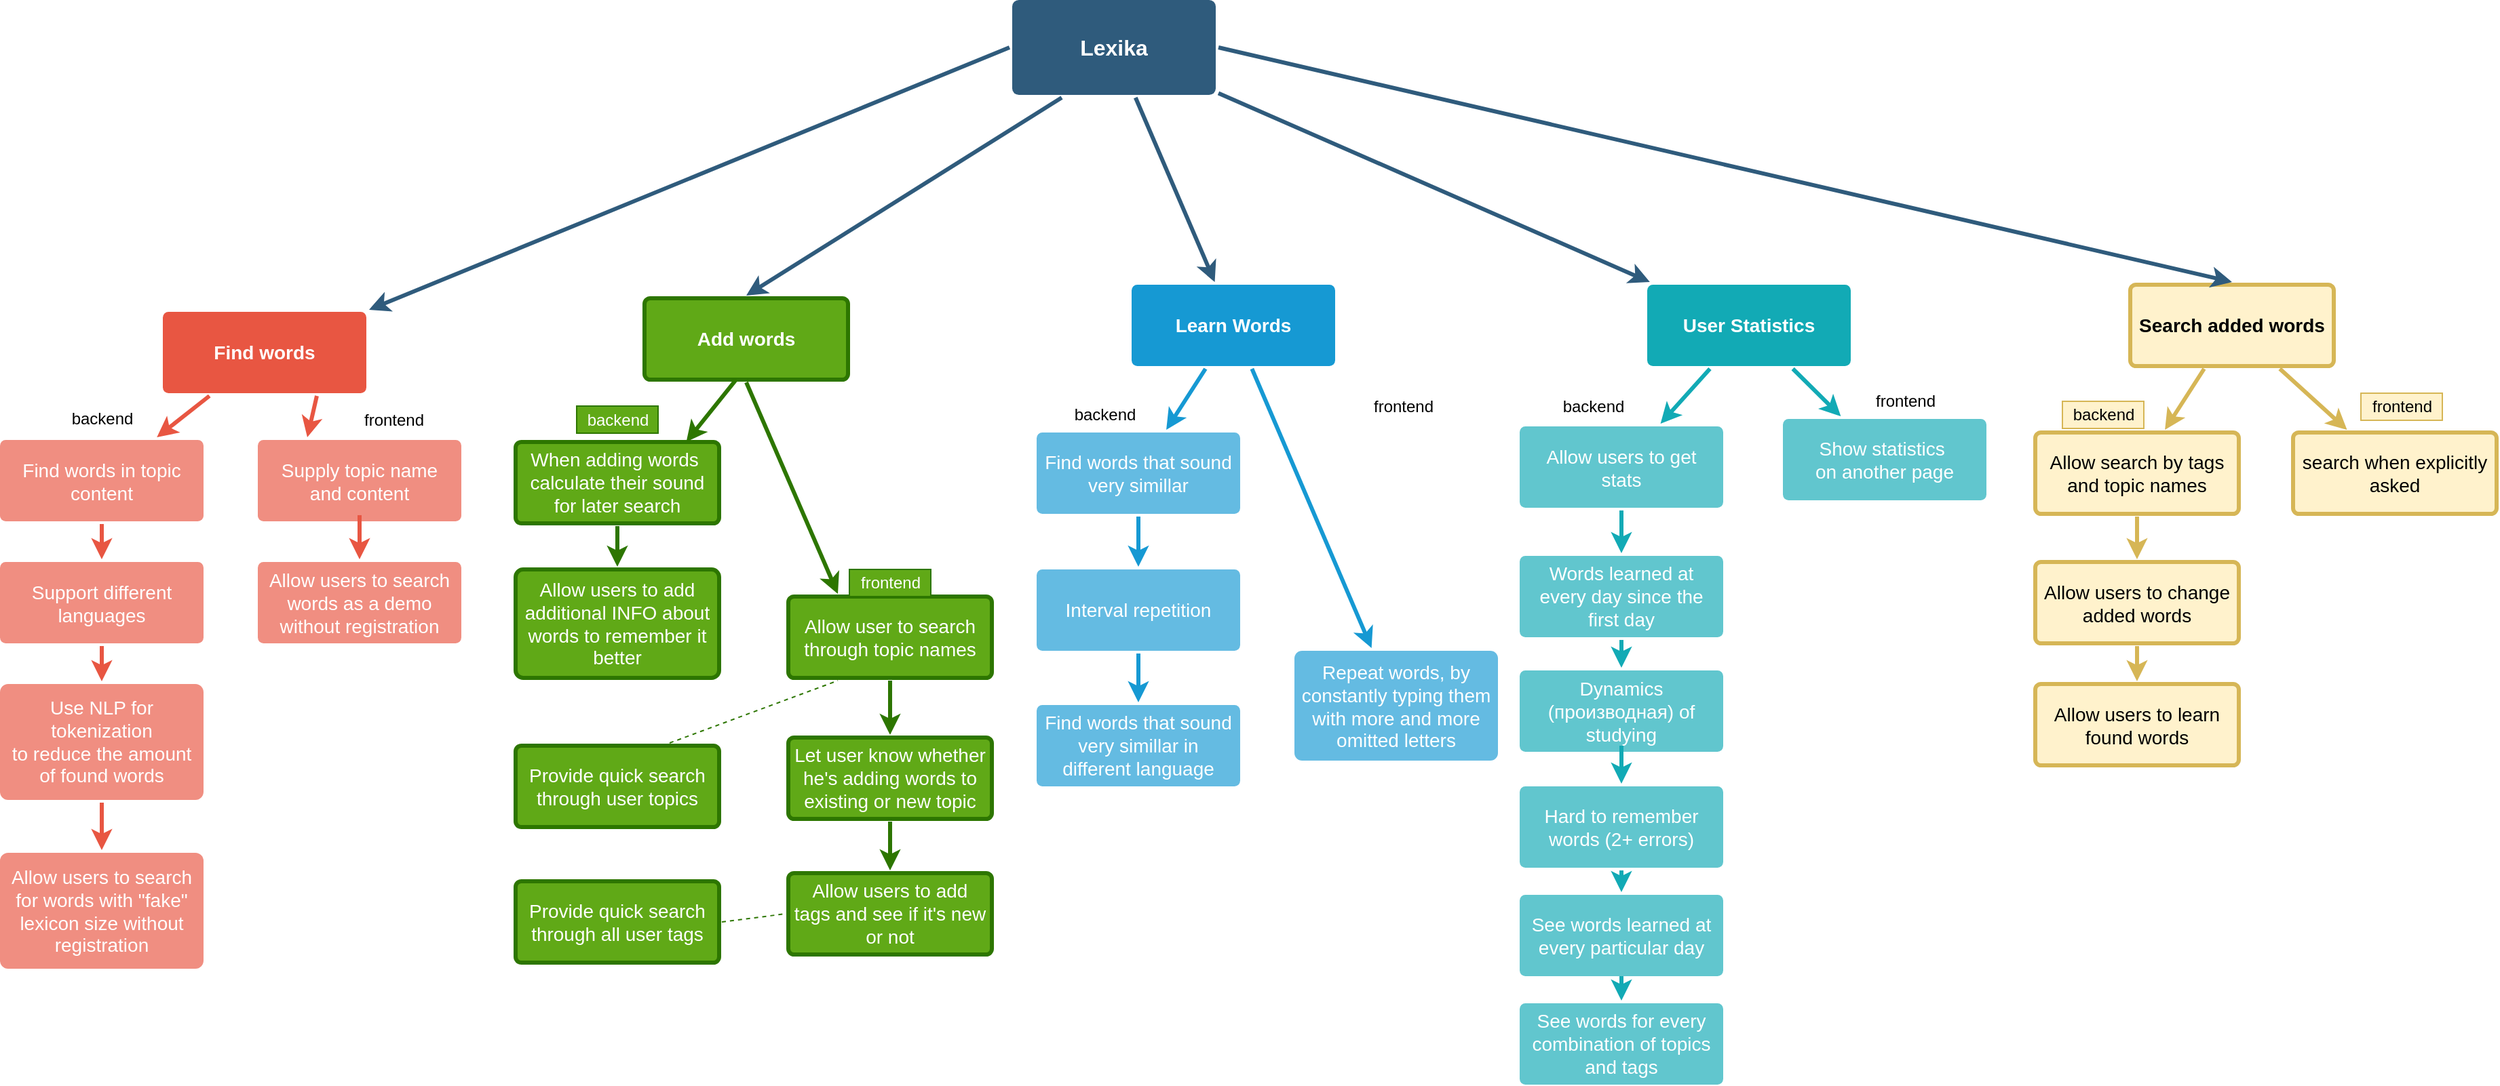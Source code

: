 <mxfile version="13.3.1" type="device"><diagram id="6a731a19-8d31-9384-78a2-239565b7b9f0" name="Page-1"><mxGraphModel dx="1963" dy="3523" grid="1" gridSize="10" guides="1" tooltips="1" connect="1" arrows="1" fold="1" page="1" pageScale="1" pageWidth="3300" pageHeight="2339" background="#ffffff" math="0" shadow="0"><root><mxCell id="0"/><mxCell id="1" parent="0"/><mxCell id="1746" value="" style="edgeStyle=none;rounded=0;jumpStyle=none;html=1;shadow=0;labelBackgroundColor=none;startArrow=none;startFill=0;endArrow=classic;endFill=1;jettySize=auto;orthogonalLoop=1;strokeColor=#2F5B7C;strokeWidth=3;fontFamily=Helvetica;fontSize=16;fontColor=#23445D;spacing=5;" parent="1" source="1749" target="1771" edge="1"><mxGeometry relative="1" as="geometry"/></mxCell><mxCell id="1747" value="" style="edgeStyle=none;rounded=0;jumpStyle=none;html=1;shadow=0;labelBackgroundColor=none;startArrow=none;startFill=0;endArrow=classic;endFill=1;jettySize=auto;orthogonalLoop=1;strokeColor=#2F5B7C;strokeWidth=3;fontFamily=Helvetica;fontSize=16;fontColor=#23445D;spacing=5;" parent="1" source="1749" target="1760" edge="1"><mxGeometry relative="1" as="geometry"/></mxCell><mxCell id="1748" value="" style="edgeStyle=none;rounded=0;jumpStyle=none;html=1;shadow=0;labelBackgroundColor=none;startArrow=none;startFill=0;endArrow=classic;endFill=1;jettySize=auto;orthogonalLoop=1;strokeColor=#2F5B7C;strokeWidth=3;fontFamily=Helvetica;fontSize=16;fontColor=#23445D;spacing=5;exitX=0;exitY=0.5;exitDx=0;exitDy=0;" parent="1" source="1749" target="1753" edge="1"><mxGeometry relative="1" as="geometry"/></mxCell><mxCell id="1749" value="Lexika" style="rounded=1;whiteSpace=wrap;html=1;shadow=0;labelBackgroundColor=none;strokeColor=none;strokeWidth=3;fillColor=#2F5B7C;fontFamily=Helvetica;fontSize=16;fontColor=#FFFFFF;align=center;fontStyle=1;spacing=5;arcSize=7;perimeterSpacing=2;direction=east;" parent="1" vertex="1"><mxGeometry x="1546" y="-2200" width="150" height="70" as="geometry"/></mxCell><mxCell id="1750" value="" style="edgeStyle=none;rounded=1;jumpStyle=none;html=1;shadow=0;labelBackgroundColor=none;startArrow=none;startFill=0;jettySize=auto;orthogonalLoop=1;strokeColor=#E85642;strokeWidth=3;fontFamily=Helvetica;fontSize=14;fontColor=#FFFFFF;spacing=5;fontStyle=1;fillColor=#b0e3e6;exitX=0.5;exitY=1;exitDx=0;exitDy=0;" parent="1" source="1754" target="1756" edge="1"><mxGeometry relative="1" as="geometry"/></mxCell><mxCell id="1751" value="" style="edgeStyle=none;rounded=1;jumpStyle=none;html=1;shadow=0;labelBackgroundColor=none;startArrow=none;startFill=0;jettySize=auto;orthogonalLoop=1;strokeColor=#E85642;strokeWidth=3;fontFamily=Helvetica;fontSize=14;fontColor=#FFFFFF;spacing=5;fontStyle=1;fillColor=#b0e3e6;" parent="1" source="1753" target="1755" edge="1"><mxGeometry relative="1" as="geometry"/></mxCell><mxCell id="1752" value="" style="edgeStyle=none;rounded=1;jumpStyle=none;html=1;shadow=0;labelBackgroundColor=none;startArrow=none;startFill=0;jettySize=auto;orthogonalLoop=1;strokeColor=#E85642;strokeWidth=3;fontFamily=Helvetica;fontSize=14;fontColor=#FFFFFF;spacing=5;fontStyle=1;fillColor=#b0e3e6;exitX=0.5;exitY=1;exitDx=0;exitDy=0;" parent="1" source="1755" target="1754" edge="1"><mxGeometry relative="1" as="geometry"/></mxCell><mxCell id="1753" value="Find words" style="rounded=1;whiteSpace=wrap;html=1;shadow=0;labelBackgroundColor=none;strokeColor=none;strokeWidth=3;fillColor=#e85642;fontFamily=Helvetica;fontSize=14;fontColor=#FFFFFF;align=center;spacing=5;fontStyle=1;arcSize=7;perimeterSpacing=2;" parent="1" vertex="1"><mxGeometry x="920" y="-1970" width="150" height="60" as="geometry"/></mxCell><mxCell id="1754" value="Support different languages" style="rounded=1;whiteSpace=wrap;html=1;shadow=0;labelBackgroundColor=none;strokeColor=none;strokeWidth=3;fillColor=#f08e81;fontFamily=Helvetica;fontSize=14;fontColor=#FFFFFF;align=center;spacing=5;fontStyle=0;arcSize=7;perimeterSpacing=2;" parent="1" vertex="1"><mxGeometry x="800" y="-1785.5" width="150" height="60" as="geometry"/></mxCell><mxCell id="1755" value="Find words in topic content" style="rounded=1;whiteSpace=wrap;html=1;shadow=0;labelBackgroundColor=none;strokeColor=none;strokeWidth=3;fillColor=#f08e81;fontFamily=Helvetica;fontSize=14;fontColor=#FFFFFF;align=center;spacing=5;fontStyle=0;arcSize=7;perimeterSpacing=2;" parent="1" vertex="1"><mxGeometry x="800" y="-1875.5" width="150" height="60" as="geometry"/></mxCell><mxCell id="1756" value="Use NLP for tokenization&lt;br&gt;to reduce the amount of found words" style="rounded=1;whiteSpace=wrap;html=1;shadow=0;labelBackgroundColor=none;strokeColor=none;strokeWidth=3;fillColor=#f08e81;fontFamily=Helvetica;fontSize=14;fontColor=#FFFFFF;align=center;spacing=5;fontStyle=0;arcSize=7;perimeterSpacing=2;" parent="1" vertex="1"><mxGeometry x="800" y="-1695.5" width="150" height="85.5" as="geometry"/></mxCell><mxCell id="1757" value="" style="edgeStyle=none;rounded=0;jumpStyle=none;html=1;shadow=0;labelBackgroundColor=none;startArrow=none;startFill=0;endArrow=classic;endFill=1;jettySize=auto;orthogonalLoop=1;strokeColor=#1699D3;strokeWidth=3;fontFamily=Helvetica;fontSize=14;fontColor=#FFFFFF;spacing=5;" parent="1" source="1760" target="1763" edge="1"><mxGeometry relative="1" as="geometry"/></mxCell><mxCell id="1758" value="" style="edgeStyle=none;rounded=0;jumpStyle=none;html=1;shadow=0;labelBackgroundColor=none;startArrow=none;startFill=0;endArrow=classic;endFill=1;jettySize=auto;orthogonalLoop=1;strokeColor=#1699D3;strokeWidth=3;fontFamily=Helvetica;fontSize=14;fontColor=#FFFFFF;spacing=5;" parent="1" source="1760" target="1762" edge="1"><mxGeometry relative="1" as="geometry"/></mxCell><mxCell id="1760" value="Learn Words" style="rounded=1;whiteSpace=wrap;html=1;shadow=0;labelBackgroundColor=none;strokeColor=none;strokeWidth=3;fillColor=#1699d3;fontFamily=Helvetica;fontSize=14;fontColor=#FFFFFF;align=center;spacing=5;fontStyle=1;arcSize=7;perimeterSpacing=2;" parent="1" vertex="1"><mxGeometry x="1634" y="-1990" width="150" height="60" as="geometry"/></mxCell><mxCell id="1762" value="Repeat words, by constantly typing them with more and more omitted letters" style="rounded=1;whiteSpace=wrap;html=1;shadow=0;labelBackgroundColor=none;strokeColor=none;strokeWidth=3;fillColor=#64bbe2;fontFamily=Helvetica;fontSize=14;fontColor=#FFFFFF;align=center;spacing=5;arcSize=7;perimeterSpacing=2;" parent="1" vertex="1"><mxGeometry x="1754" y="-1720" width="150" height="81" as="geometry"/></mxCell><mxCell id="1763" value="Find words that sound very simillar" style="rounded=1;whiteSpace=wrap;html=1;shadow=0;labelBackgroundColor=none;strokeColor=none;strokeWidth=3;fillColor=#64bbe2;fontFamily=Helvetica;fontSize=14;fontColor=#FFFFFF;align=center;spacing=5;arcSize=7;perimeterSpacing=2;" parent="1" vertex="1"><mxGeometry x="1564" y="-1881" width="150" height="60" as="geometry"/></mxCell><mxCell id="1771" value="User Statistics" style="rounded=1;whiteSpace=wrap;html=1;shadow=0;labelBackgroundColor=none;strokeColor=none;strokeWidth=3;fillColor=#12aab5;fontFamily=Helvetica;fontSize=14;fontColor=#FFFFFF;align=center;spacing=5;fontStyle=1;arcSize=7;perimeterSpacing=2;" parent="1" vertex="1"><mxGeometry x="2014" y="-1990" width="150" height="60" as="geometry"/></mxCell><mxCell id="1776" value="Allow users to get stats" style="rounded=1;whiteSpace=wrap;html=1;shadow=0;labelBackgroundColor=none;strokeColor=none;strokeWidth=3;fillColor=#61c6ce;fontFamily=Helvetica;fontSize=14;fontColor=#FFFFFF;align=center;spacing=5;fontStyle=0;arcSize=7;perimeterSpacing=2;" parent="1" vertex="1"><mxGeometry x="1920" y="-1885.5" width="150" height="60" as="geometry"/></mxCell><mxCell id="1777" value="" style="edgeStyle=none;rounded=1;jumpStyle=none;html=1;shadow=0;labelBackgroundColor=none;startArrow=none;startFill=0;jettySize=auto;orthogonalLoop=1;strokeColor=#12AAB5;strokeWidth=3;fontFamily=Helvetica;fontSize=14;fontColor=#FFFFFF;spacing=5;fontStyle=1;fillColor=#b0e3e6;" parent="1" source="1771" target="1776" edge="1"><mxGeometry relative="1" as="geometry"/></mxCell><mxCell id="1778" value="Show statistics&amp;nbsp;&lt;br&gt;on another page" style="rounded=1;whiteSpace=wrap;html=1;shadow=0;labelBackgroundColor=none;strokeColor=none;strokeWidth=3;fillColor=#61c6ce;fontFamily=Helvetica;fontSize=14;fontColor=#FFFFFF;align=center;spacing=5;fontStyle=0;arcSize=7;perimeterSpacing=2;" parent="1" vertex="1"><mxGeometry x="2114" y="-1891" width="150" height="60" as="geometry"/></mxCell><mxCell id="1779" value="" style="edgeStyle=none;rounded=1;jumpStyle=none;html=1;shadow=0;labelBackgroundColor=none;startArrow=none;startFill=0;jettySize=auto;orthogonalLoop=1;strokeColor=#12AAB5;strokeWidth=3;fontFamily=Helvetica;fontSize=14;fontColor=#FFFFFF;spacing=5;fontStyle=1;fillColor=#b0e3e6;" parent="1" source="1771" target="1778" edge="1"><mxGeometry relative="1" as="geometry"/></mxCell><mxCell id="3GbxyuXBnhNGjhX0EN6T-1781" value="" style="edgeStyle=none;rounded=1;jumpStyle=none;html=1;shadow=0;labelBackgroundColor=none;startArrow=none;startFill=0;jettySize=auto;orthogonalLoop=1;strokeColor=#2D7600;strokeWidth=3;fontFamily=Helvetica;fontSize=14;fontColor=#FFFFFF;spacing=5;fontStyle=1;fillColor=#60a917;exitX=0.5;exitY=1;exitDx=0;exitDy=0;" edge="1" parent="1" source="3GbxyuXBnhNGjhX0EN6T-1783" target="3GbxyuXBnhNGjhX0EN6T-1782"><mxGeometry relative="1" as="geometry"/></mxCell><mxCell id="3GbxyuXBnhNGjhX0EN6T-1782" value="Let user know whether he's adding words to existing or new topic" style="rounded=1;whiteSpace=wrap;html=1;shadow=0;labelBackgroundColor=none;strokeColor=#2D7600;strokeWidth=3;fillColor=#60a917;fontFamily=Helvetica;fontSize=14;align=center;spacing=5;fontStyle=0;arcSize=7;perimeterSpacing=2;fontColor=#ffffff;" vertex="1" parent="1"><mxGeometry x="1381" y="-1656" width="150" height="60" as="geometry"/></mxCell><mxCell id="3GbxyuXBnhNGjhX0EN6T-1783" value="Allow user to search through topic names" style="rounded=1;whiteSpace=wrap;html=1;shadow=0;labelBackgroundColor=none;strokeColor=#2D7600;strokeWidth=3;fillColor=#60a917;fontFamily=Helvetica;fontSize=14;align=center;spacing=5;fontStyle=0;arcSize=7;perimeterSpacing=2;fontColor=#ffffff;" vertex="1" parent="1"><mxGeometry x="1381" y="-1760" width="150" height="60" as="geometry"/></mxCell><mxCell id="3GbxyuXBnhNGjhX0EN6T-1784" value="Provide quick search through user topics" style="rounded=1;whiteSpace=wrap;html=1;shadow=0;labelBackgroundColor=none;strokeColor=#2D7600;strokeWidth=3;fillColor=#60a917;fontFamily=Helvetica;fontSize=14;align=center;spacing=5;fontStyle=0;arcSize=7;perimeterSpacing=2;fontColor=#ffffff;" vertex="1" parent="1"><mxGeometry x="1180" y="-1650" width="150" height="60" as="geometry"/></mxCell><mxCell id="3GbxyuXBnhNGjhX0EN6T-1785" value="" style="edgeStyle=none;rounded=1;jumpStyle=none;html=1;shadow=0;labelBackgroundColor=none;startArrow=none;startFill=0;jettySize=auto;orthogonalLoop=1;strokeColor=#2D7600;strokeWidth=3;fontFamily=Helvetica;fontSize=14;fontColor=#FFFFFF;spacing=5;fontStyle=1;fillColor=#60a917;entryX=0.25;entryY=0;entryDx=0;entryDy=0;" edge="1" parent="1" target="3GbxyuXBnhNGjhX0EN6T-1783"><mxGeometry relative="1" as="geometry"><mxPoint x="1350" y="-1918" as="sourcePoint"/><mxPoint x="1506" y="-1837.5" as="targetPoint"/></mxGeometry></mxCell><mxCell id="3GbxyuXBnhNGjhX0EN6T-1787" value="&lt;span style=&quot;font-size: 14px&quot;&gt;&lt;br&gt;&lt;/span&gt;" style="text;html=1;align=center;verticalAlign=middle;resizable=0;points=[];autosize=1;" vertex="1" parent="1"><mxGeometry x="855" y="-1972" width="20" height="20" as="geometry"/></mxCell><mxCell id="3GbxyuXBnhNGjhX0EN6T-1788" value="backend" style="text;html=1;align=center;verticalAlign=middle;resizable=0;points=[];autosize=1;" vertex="1" parent="1"><mxGeometry x="845" y="-1901" width="60" height="20" as="geometry"/></mxCell><mxCell id="3GbxyuXBnhNGjhX0EN6T-1789" value="frontend" style="text;html=1;align=center;verticalAlign=middle;resizable=0;points=[];autosize=1;fillColor=#60a917;strokeColor=#2D7600;fontColor=#ffffff;" vertex="1" parent="1"><mxGeometry x="1426" y="-1780" width="60" height="20" as="geometry"/></mxCell><mxCell id="3GbxyuXBnhNGjhX0EN6T-1790" value="Add words" style="rounded=1;whiteSpace=wrap;html=1;shadow=0;labelBackgroundColor=none;strokeColor=#2D7600;strokeWidth=3;fillColor=#60a917;fontFamily=Helvetica;fontSize=14;align=center;spacing=5;fontStyle=1;arcSize=7;perimeterSpacing=2;fontColor=#ffffff;" vertex="1" parent="1"><mxGeometry x="1275" y="-1980" width="150" height="60" as="geometry"/></mxCell><mxCell id="3GbxyuXBnhNGjhX0EN6T-1791" value="" style="edgeStyle=none;rounded=0;jumpStyle=none;html=1;shadow=0;labelBackgroundColor=none;startArrow=none;startFill=0;endArrow=classic;endFill=1;jettySize=auto;orthogonalLoop=1;strokeColor=#2F5B7C;strokeWidth=3;fontFamily=Helvetica;fontSize=16;fontColor=#23445D;spacing=5;exitX=0.25;exitY=1;exitDx=0;exitDy=0;entryX=0.5;entryY=0;entryDx=0;entryDy=0;" edge="1" parent="1" source="1749" target="3GbxyuXBnhNGjhX0EN6T-1790"><mxGeometry relative="1" as="geometry"><mxPoint x="1554" y="-2127.324" as="sourcePoint"/><mxPoint x="1082" y="-1957.676" as="targetPoint"/></mxGeometry></mxCell><mxCell id="3GbxyuXBnhNGjhX0EN6T-1792" value="" style="edgeStyle=none;rounded=1;jumpStyle=none;html=1;shadow=0;labelBackgroundColor=none;startArrow=none;startFill=0;jettySize=auto;orthogonalLoop=1;strokeColor=#2D7600;strokeWidth=3;fontFamily=Helvetica;fontSize=14;fontColor=#FFFFFF;spacing=5;fontStyle=1;fillColor=#60a917;exitX=0.451;exitY=0.969;exitDx=0;exitDy=0;exitPerimeter=0;entryX=0.83;entryY=0.029;entryDx=0;entryDy=0;entryPerimeter=0;" edge="1" parent="1" source="3GbxyuXBnhNGjhX0EN6T-1790" target="3GbxyuXBnhNGjhX0EN6T-1794"><mxGeometry relative="1" as="geometry"><mxPoint x="1340" y="-1910" as="sourcePoint"/><mxPoint x="1255" y="-1822" as="targetPoint"/></mxGeometry></mxCell><mxCell id="3GbxyuXBnhNGjhX0EN6T-1793" value="backend" style="text;html=1;align=center;verticalAlign=middle;resizable=0;points=[];autosize=1;fillColor=#60a917;strokeColor=#2D7600;fontColor=#ffffff;" vertex="1" parent="1"><mxGeometry x="1225" y="-1900.5" width="60" height="20" as="geometry"/></mxCell><mxCell id="3GbxyuXBnhNGjhX0EN6T-1794" value="When adding words&amp;nbsp;&lt;br&gt;calculate their sound for later search" style="rounded=1;whiteSpace=wrap;html=1;shadow=0;labelBackgroundColor=none;strokeColor=#2D7600;strokeWidth=3;fillColor=#60a917;fontFamily=Helvetica;fontSize=14;align=center;spacing=5;fontStyle=0;arcSize=7;perimeterSpacing=2;fontColor=#ffffff;" vertex="1" parent="1"><mxGeometry x="1180" y="-1874" width="150" height="60" as="geometry"/></mxCell><mxCell id="3GbxyuXBnhNGjhX0EN6T-1796" value="" style="endArrow=none;dashed=1;html=1;entryX=0.25;entryY=1;entryDx=0;entryDy=0;exitX=0.75;exitY=0;exitDx=0;exitDy=0;fillColor=#60a917;strokeColor=#2D7600;" edge="1" parent="1" source="3GbxyuXBnhNGjhX0EN6T-1784" target="3GbxyuXBnhNGjhX0EN6T-1783"><mxGeometry width="50" height="50" relative="1" as="geometry"><mxPoint x="1210" y="-1705" as="sourcePoint"/><mxPoint x="1260" y="-1755" as="targetPoint"/></mxGeometry></mxCell><mxCell id="3GbxyuXBnhNGjhX0EN6T-1797" value="Supply topic name and content" style="rounded=1;whiteSpace=wrap;html=1;shadow=0;labelBackgroundColor=none;strokeColor=none;strokeWidth=3;fillColor=#f08e81;fontFamily=Helvetica;fontSize=14;fontColor=#FFFFFF;align=center;spacing=5;fontStyle=0;arcSize=7;perimeterSpacing=2;" vertex="1" parent="1"><mxGeometry x="990" y="-1875.5" width="150" height="60" as="geometry"/></mxCell><mxCell id="3GbxyuXBnhNGjhX0EN6T-1798" value="" style="edgeStyle=none;rounded=1;jumpStyle=none;html=1;shadow=0;labelBackgroundColor=none;startArrow=none;startFill=0;jettySize=auto;orthogonalLoop=1;strokeColor=#E85642;strokeWidth=3;fontFamily=Helvetica;fontSize=14;fontColor=#FFFFFF;spacing=5;fontStyle=1;fillColor=#b0e3e6;exitX=0.75;exitY=1;exitDx=0;exitDy=0;entryX=0.25;entryY=0;entryDx=0;entryDy=0;" edge="1" parent="1" source="1753" target="3GbxyuXBnhNGjhX0EN6T-1797"><mxGeometry relative="1" as="geometry"><mxPoint x="964.365" y="-1898" as="sourcePoint"/><mxPoint x="925.635" y="-1867.5" as="targetPoint"/></mxGeometry></mxCell><mxCell id="3GbxyuXBnhNGjhX0EN6T-1799" value="frontend" style="text;html=1;align=center;verticalAlign=middle;resizable=0;points=[];autosize=1;" vertex="1" parent="1"><mxGeometry x="1060" y="-1900.5" width="60" height="20" as="geometry"/></mxCell><mxCell id="3GbxyuXBnhNGjhX0EN6T-1800" value="Allow users to search for words with &quot;fake&quot; lexicon size without registration" style="rounded=1;whiteSpace=wrap;html=1;shadow=0;labelBackgroundColor=none;strokeColor=none;strokeWidth=3;fillColor=#f08e81;fontFamily=Helvetica;fontSize=14;fontColor=#FFFFFF;align=center;spacing=5;fontStyle=0;arcSize=7;perimeterSpacing=2;" vertex="1" parent="1"><mxGeometry x="800" y="-1571" width="150" height="85.5" as="geometry"/></mxCell><mxCell id="3GbxyuXBnhNGjhX0EN6T-1801" value="" style="edgeStyle=none;rounded=1;jumpStyle=none;html=1;shadow=0;labelBackgroundColor=none;startArrow=none;startFill=0;jettySize=auto;orthogonalLoop=1;strokeColor=#E85642;strokeWidth=3;fontFamily=Helvetica;fontSize=14;fontColor=#FFFFFF;spacing=5;fontStyle=1;fillColor=#b0e3e6;exitX=0.5;exitY=1;exitDx=0;exitDy=0;entryX=0.5;entryY=0;entryDx=0;entryDy=0;" edge="1" parent="1" source="1756" target="3GbxyuXBnhNGjhX0EN6T-1800"><mxGeometry relative="1" as="geometry"><mxPoint x="864.71" y="-1597" as="sourcePoint"/><mxPoint x="864.71" y="-1571" as="targetPoint"/></mxGeometry></mxCell><mxCell id="3GbxyuXBnhNGjhX0EN6T-1802" value="Allow users to search words as a demo without registration" style="rounded=1;whiteSpace=wrap;html=1;shadow=0;labelBackgroundColor=none;strokeColor=none;strokeWidth=3;fillColor=#f08e81;fontFamily=Helvetica;fontSize=14;fontColor=#FFFFFF;align=center;spacing=5;fontStyle=0;arcSize=7;perimeterSpacing=2;" vertex="1" parent="1"><mxGeometry x="990" y="-1785.5" width="150" height="60" as="geometry"/></mxCell><mxCell id="3GbxyuXBnhNGjhX0EN6T-1803" value="" style="edgeStyle=none;rounded=1;jumpStyle=none;html=1;shadow=0;labelBackgroundColor=none;startArrow=none;startFill=0;jettySize=auto;orthogonalLoop=1;strokeColor=#E85642;strokeWidth=3;fontFamily=Helvetica;fontSize=14;fontColor=#FFFFFF;spacing=5;fontStyle=1;fillColor=#b0e3e6;exitX=0.5;exitY=0.898;exitDx=0;exitDy=0;entryX=0.5;entryY=0;entryDx=0;entryDy=0;exitPerimeter=0;" edge="1" parent="1" source="3GbxyuXBnhNGjhX0EN6T-1797" target="3GbxyuXBnhNGjhX0EN6T-1802"><mxGeometry relative="1" as="geometry"><mxPoint x="1043.5" y="-1898" as="sourcePoint"/><mxPoint x="1036.5" y="-1867.5" as="targetPoint"/></mxGeometry></mxCell><mxCell id="3GbxyuXBnhNGjhX0EN6T-1804" value="backend" style="text;html=1;align=center;verticalAlign=middle;resizable=0;points=[];autosize=1;" vertex="1" parent="1"><mxGeometry x="1584" y="-1904" width="60" height="20" as="geometry"/></mxCell><mxCell id="3GbxyuXBnhNGjhX0EN6T-1805" value="backend" style="text;html=1;align=center;verticalAlign=middle;resizable=0;points=[];autosize=1;" vertex="1" parent="1"><mxGeometry x="1944" y="-1910.5" width="60" height="20" as="geometry"/></mxCell><mxCell id="3GbxyuXBnhNGjhX0EN6T-1806" value="frontend" style="text;html=1;align=center;verticalAlign=middle;resizable=0;points=[];autosize=1;" vertex="1" parent="1"><mxGeometry x="1804" y="-1910" width="60" height="20" as="geometry"/></mxCell><mxCell id="3GbxyuXBnhNGjhX0EN6T-1807" value="frontend" style="text;html=1;align=center;verticalAlign=middle;resizable=0;points=[];autosize=1;" vertex="1" parent="1"><mxGeometry x="2174" y="-1914" width="60" height="20" as="geometry"/></mxCell><mxCell id="3GbxyuXBnhNGjhX0EN6T-1808" value="" style="edgeStyle=none;rounded=0;jumpStyle=none;html=1;shadow=0;labelBackgroundColor=none;startArrow=none;startFill=0;endArrow=classic;endFill=1;jettySize=auto;orthogonalLoop=1;strokeColor=#d6b656;strokeWidth=3;fontFamily=Helvetica;fontSize=14;fontColor=#FFFFFF;spacing=5;fillColor=#fff2cc;" edge="1" parent="1" source="3GbxyuXBnhNGjhX0EN6T-1810" target="3GbxyuXBnhNGjhX0EN6T-1812"><mxGeometry relative="1" as="geometry"/></mxCell><mxCell id="3GbxyuXBnhNGjhX0EN6T-1809" value="" style="edgeStyle=none;rounded=0;jumpStyle=none;html=1;shadow=0;labelBackgroundColor=none;startArrow=none;startFill=0;endArrow=classic;endFill=1;jettySize=auto;orthogonalLoop=1;strokeColor=#d6b656;strokeWidth=3;fontFamily=Helvetica;fontSize=14;fontColor=#FFFFFF;spacing=5;fillColor=#fff2cc;" edge="1" parent="1" source="3GbxyuXBnhNGjhX0EN6T-1810" target="3GbxyuXBnhNGjhX0EN6T-1811"><mxGeometry relative="1" as="geometry"/></mxCell><mxCell id="3GbxyuXBnhNGjhX0EN6T-1810" value="Search added words" style="rounded=1;whiteSpace=wrap;html=1;shadow=0;labelBackgroundColor=none;strokeColor=#d6b656;strokeWidth=3;fillColor=#fff2cc;fontFamily=Helvetica;fontSize=14;align=center;spacing=5;fontStyle=1;arcSize=7;perimeterSpacing=2;" vertex="1" parent="1"><mxGeometry x="2370" y="-1990" width="150" height="60" as="geometry"/></mxCell><mxCell id="3GbxyuXBnhNGjhX0EN6T-1811" value="search when explicitly asked" style="rounded=1;whiteSpace=wrap;html=1;shadow=0;labelBackgroundColor=none;strokeColor=#d6b656;strokeWidth=3;fillColor=#fff2cc;fontFamily=Helvetica;fontSize=14;align=center;spacing=5;arcSize=7;perimeterSpacing=2;" vertex="1" parent="1"><mxGeometry x="2490" y="-1881" width="150" height="60" as="geometry"/></mxCell><mxCell id="3GbxyuXBnhNGjhX0EN6T-1812" value="Allow search by tags and topic names" style="rounded=1;whiteSpace=wrap;html=1;shadow=0;labelBackgroundColor=none;strokeColor=#d6b656;strokeWidth=3;fillColor=#fff2cc;fontFamily=Helvetica;fontSize=14;align=center;spacing=5;arcSize=7;perimeterSpacing=2;" vertex="1" parent="1"><mxGeometry x="2300" y="-1881" width="150" height="60" as="geometry"/></mxCell><mxCell id="3GbxyuXBnhNGjhX0EN6T-1813" value="backend" style="text;html=1;align=center;verticalAlign=middle;resizable=0;points=[];autosize=1;fillColor=#fff2cc;strokeColor=#d6b656;" vertex="1" parent="1"><mxGeometry x="2320" y="-1904" width="60" height="20" as="geometry"/></mxCell><mxCell id="3GbxyuXBnhNGjhX0EN6T-1814" value="frontend" style="text;html=1;align=center;verticalAlign=middle;resizable=0;points=[];autosize=1;fillColor=#fff2cc;strokeColor=#d6b656;" vertex="1" parent="1"><mxGeometry x="2540" y="-1910" width="60" height="20" as="geometry"/></mxCell><mxCell id="3GbxyuXBnhNGjhX0EN6T-1815" value="" style="edgeStyle=none;rounded=0;jumpStyle=none;html=1;shadow=0;labelBackgroundColor=none;startArrow=none;startFill=0;endArrow=classic;endFill=1;jettySize=auto;orthogonalLoop=1;strokeColor=#2F5B7C;strokeWidth=3;fontFamily=Helvetica;fontSize=16;fontColor=#23445D;spacing=5;exitX=1;exitY=0.5;exitDx=0;exitDy=0;entryX=0.5;entryY=0;entryDx=0;entryDy=0;" edge="1" parent="1" source="1749" target="3GbxyuXBnhNGjhX0EN6T-1810"><mxGeometry relative="1" as="geometry"><mxPoint x="1708" y="-2119.448" as="sourcePoint"/><mxPoint x="2005.693" y="-1982" as="targetPoint"/></mxGeometry></mxCell><mxCell id="3GbxyuXBnhNGjhX0EN6T-1816" value="" style="edgeStyle=none;rounded=0;jumpStyle=none;html=1;shadow=0;labelBackgroundColor=none;startArrow=none;startFill=0;endArrow=classic;endFill=1;jettySize=auto;orthogonalLoop=1;strokeColor=#1699D3;strokeWidth=3;fontFamily=Helvetica;fontSize=14;fontColor=#FFFFFF;spacing=5;exitX=0.5;exitY=1;exitDx=0;exitDy=0;entryX=0.5;entryY=0;entryDx=0;entryDy=0;" edge="1" parent="1" source="1763" target="3GbxyuXBnhNGjhX0EN6T-1817"><mxGeometry relative="1" as="geometry"><mxPoint x="1654" y="-1750" as="sourcePoint"/><mxPoint x="1639" y="-1750" as="targetPoint"/></mxGeometry></mxCell><mxCell id="3GbxyuXBnhNGjhX0EN6T-1817" value="Interval repetition" style="rounded=1;whiteSpace=wrap;html=1;shadow=0;labelBackgroundColor=none;strokeColor=none;strokeWidth=3;fillColor=#64bbe2;fontFamily=Helvetica;fontSize=14;fontColor=#FFFFFF;align=center;spacing=5;arcSize=7;perimeterSpacing=2;" vertex="1" parent="1"><mxGeometry x="1564" y="-1780" width="150" height="60" as="geometry"/></mxCell><mxCell id="3GbxyuXBnhNGjhX0EN6T-1818" value="Words learned at every day since the first day" style="rounded=1;whiteSpace=wrap;html=1;shadow=0;labelBackgroundColor=none;strokeColor=none;strokeWidth=3;fillColor=#61c6ce;fontFamily=Helvetica;fontSize=14;fontColor=#FFFFFF;align=center;spacing=5;fontStyle=0;arcSize=7;perimeterSpacing=2;" vertex="1" parent="1"><mxGeometry x="1920" y="-1790" width="150" height="60" as="geometry"/></mxCell><mxCell id="3GbxyuXBnhNGjhX0EN6T-1819" value="Dynamics (производная) of studying" style="rounded=1;whiteSpace=wrap;html=1;shadow=0;labelBackgroundColor=none;strokeColor=none;strokeWidth=3;fillColor=#61c6ce;fontFamily=Helvetica;fontSize=14;fontColor=#FFFFFF;align=center;spacing=5;fontStyle=0;arcSize=7;perimeterSpacing=2;" vertex="1" parent="1"><mxGeometry x="1920" y="-1705.5" width="150" height="60" as="geometry"/></mxCell><mxCell id="3GbxyuXBnhNGjhX0EN6T-1820" value="Hard to remember words (2+ errors)" style="rounded=1;whiteSpace=wrap;html=1;shadow=0;labelBackgroundColor=none;strokeColor=none;strokeWidth=3;fillColor=#61c6ce;fontFamily=Helvetica;fontSize=14;fontColor=#FFFFFF;align=center;spacing=5;fontStyle=0;arcSize=7;perimeterSpacing=2;" vertex="1" parent="1"><mxGeometry x="1920" y="-1620" width="150" height="60" as="geometry"/></mxCell><mxCell id="3GbxyuXBnhNGjhX0EN6T-1821" value="" style="edgeStyle=none;rounded=1;jumpStyle=none;html=1;shadow=0;labelBackgroundColor=none;startArrow=none;startFill=0;jettySize=auto;orthogonalLoop=1;strokeColor=#12AAB5;strokeWidth=3;fontFamily=Helvetica;fontSize=14;fontColor=#FFFFFF;spacing=5;fontStyle=1;fillColor=#b0e3e6;entryX=0.5;entryY=0;entryDx=0;entryDy=0;exitX=0.5;exitY=1;exitDx=0;exitDy=0;" edge="1" parent="1" source="1776" target="3GbxyuXBnhNGjhX0EN6T-1818"><mxGeometry relative="1" as="geometry"><mxPoint x="2070.215" y="-1918" as="sourcePoint"/><mxPoint x="2033.785" y="-1877.5" as="targetPoint"/></mxGeometry></mxCell><mxCell id="3GbxyuXBnhNGjhX0EN6T-1822" value="" style="edgeStyle=none;rounded=1;jumpStyle=none;html=1;shadow=0;labelBackgroundColor=none;startArrow=none;startFill=0;jettySize=auto;orthogonalLoop=1;strokeColor=#12AAB5;strokeWidth=3;fontFamily=Helvetica;fontSize=14;fontColor=#FFFFFF;spacing=5;fontStyle=1;fillColor=#b0e3e6;" edge="1" parent="1" source="3GbxyuXBnhNGjhX0EN6T-1818" target="3GbxyuXBnhNGjhX0EN6T-1819"><mxGeometry relative="1" as="geometry"><mxPoint x="1996" y="-1730" as="sourcePoint"/><mxPoint x="2005" y="-1782" as="targetPoint"/><Array as="points"/></mxGeometry></mxCell><mxCell id="3GbxyuXBnhNGjhX0EN6T-1823" value="" style="edgeStyle=none;rounded=1;jumpStyle=none;html=1;shadow=0;labelBackgroundColor=none;startArrow=none;startFill=0;jettySize=auto;orthogonalLoop=1;strokeColor=#12AAB5;strokeWidth=3;fontFamily=Helvetica;fontSize=14;fontColor=#FFFFFF;spacing=5;fontStyle=1;fillColor=#b0e3e6;entryX=0.5;entryY=0;entryDx=0;entryDy=0;" edge="1" parent="1" target="3GbxyuXBnhNGjhX0EN6T-1820"><mxGeometry relative="1" as="geometry"><mxPoint x="1995" y="-1650" as="sourcePoint"/><mxPoint x="2005" y="-1782" as="targetPoint"/></mxGeometry></mxCell><mxCell id="3GbxyuXBnhNGjhX0EN6T-1824" value="" style="edgeStyle=none;rounded=1;jumpStyle=none;html=1;shadow=0;labelBackgroundColor=none;startArrow=none;startFill=0;jettySize=auto;orthogonalLoop=1;strokeColor=#2D7600;strokeWidth=3;fontFamily=Helvetica;fontSize=14;fontColor=#FFFFFF;spacing=5;fontStyle=1;fillColor=#60a917;exitX=0.5;exitY=1;exitDx=0;exitDy=0;" edge="1" parent="1" source="3GbxyuXBnhNGjhX0EN6T-1782" target="3GbxyuXBnhNGjhX0EN6T-1825"><mxGeometry relative="1" as="geometry"><mxPoint x="1455.58" y="-1546" as="sourcePoint"/><mxPoint x="1456" y="-1556" as="targetPoint"/></mxGeometry></mxCell><mxCell id="3GbxyuXBnhNGjhX0EN6T-1825" value="Allow users to add tags and see if it's new or not" style="rounded=1;whiteSpace=wrap;html=1;shadow=0;labelBackgroundColor=none;strokeColor=#2D7600;strokeWidth=3;fillColor=#60a917;fontFamily=Helvetica;fontSize=14;align=center;spacing=5;fontStyle=0;arcSize=7;perimeterSpacing=2;fontColor=#ffffff;" vertex="1" parent="1"><mxGeometry x="1381" y="-1556" width="150" height="60" as="geometry"/></mxCell><mxCell id="3GbxyuXBnhNGjhX0EN6T-1827" value="See words learned at every particular day" style="rounded=1;whiteSpace=wrap;html=1;shadow=0;labelBackgroundColor=none;strokeColor=none;strokeWidth=3;fillColor=#61c6ce;fontFamily=Helvetica;fontSize=14;fontColor=#FFFFFF;align=center;spacing=5;fontStyle=0;arcSize=7;perimeterSpacing=2;" vertex="1" parent="1"><mxGeometry x="1920" y="-1540" width="150" height="60" as="geometry"/></mxCell><mxCell id="3GbxyuXBnhNGjhX0EN6T-1828" value="See words for every combination of topics and tags" style="rounded=1;whiteSpace=wrap;html=1;shadow=0;labelBackgroundColor=none;strokeColor=none;strokeWidth=3;fillColor=#61c6ce;fontFamily=Helvetica;fontSize=14;fontColor=#FFFFFF;align=center;spacing=5;fontStyle=0;arcSize=7;perimeterSpacing=2;" vertex="1" parent="1"><mxGeometry x="1920" y="-1460" width="150" height="60" as="geometry"/></mxCell><mxCell id="3GbxyuXBnhNGjhX0EN6T-1829" value="" style="edgeStyle=none;rounded=1;jumpStyle=none;html=1;shadow=0;labelBackgroundColor=none;startArrow=none;startFill=0;jettySize=auto;orthogonalLoop=1;strokeColor=#12AAB5;strokeWidth=3;fontFamily=Helvetica;fontSize=14;fontColor=#FFFFFF;spacing=5;fontStyle=1;fillColor=#b0e3e6;entryX=0.5;entryY=0;entryDx=0;entryDy=0;" edge="1" parent="1" target="3GbxyuXBnhNGjhX0EN6T-1828"><mxGeometry relative="1" as="geometry"><mxPoint x="1995" y="-1480" as="sourcePoint"/><mxPoint x="2005" y="-1612" as="targetPoint"/></mxGeometry></mxCell><mxCell id="3GbxyuXBnhNGjhX0EN6T-1830" value="" style="edgeStyle=none;rounded=1;jumpStyle=none;html=1;shadow=0;labelBackgroundColor=none;startArrow=none;startFill=0;jettySize=auto;orthogonalLoop=1;strokeColor=#12AAB5;strokeWidth=3;fontFamily=Helvetica;fontSize=14;fontColor=#FFFFFF;spacing=5;fontStyle=1;fillColor=#b0e3e6;entryX=0.5;entryY=0;entryDx=0;entryDy=0;exitX=0.5;exitY=1;exitDx=0;exitDy=0;" edge="1" parent="1" source="3GbxyuXBnhNGjhX0EN6T-1820" target="3GbxyuXBnhNGjhX0EN6T-1827"><mxGeometry relative="1" as="geometry"><mxPoint x="2015" y="-1630" as="sourcePoint"/><mxPoint x="2015" y="-1602" as="targetPoint"/></mxGeometry></mxCell><mxCell id="3GbxyuXBnhNGjhX0EN6T-1832" value="Provide quick search through all user tags" style="rounded=1;whiteSpace=wrap;html=1;shadow=0;labelBackgroundColor=none;strokeColor=#2D7600;strokeWidth=3;fillColor=#60a917;fontFamily=Helvetica;fontSize=14;align=center;spacing=5;fontStyle=0;arcSize=7;perimeterSpacing=2;fontColor=#ffffff;" vertex="1" parent="1"><mxGeometry x="1180" y="-1550" width="150" height="60" as="geometry"/></mxCell><mxCell id="3GbxyuXBnhNGjhX0EN6T-1833" value="" style="endArrow=none;dashed=1;html=1;entryX=0;entryY=0.5;entryDx=0;entryDy=0;exitX=1;exitY=0.5;exitDx=0;exitDy=0;fillColor=#60a917;strokeColor=#2D7600;" edge="1" parent="1" source="3GbxyuXBnhNGjhX0EN6T-1832" target="3GbxyuXBnhNGjhX0EN6T-1825"><mxGeometry width="50" height="50" relative="1" as="geometry"><mxPoint x="1303.5" y="-1762" as="sourcePoint"/><mxPoint x="1427.5" y="-1802" as="targetPoint"/></mxGeometry></mxCell><mxCell id="3GbxyuXBnhNGjhX0EN6T-1834" value="Allow users to change added words" style="rounded=1;whiteSpace=wrap;html=1;shadow=0;labelBackgroundColor=none;strokeColor=#d6b656;strokeWidth=3;fillColor=#fff2cc;fontFamily=Helvetica;fontSize=14;align=center;spacing=5;arcSize=7;perimeterSpacing=2;" vertex="1" parent="1"><mxGeometry x="2300" y="-1785.5" width="150" height="60" as="geometry"/></mxCell><mxCell id="3GbxyuXBnhNGjhX0EN6T-1835" value="" style="edgeStyle=none;rounded=0;jumpStyle=none;html=1;shadow=0;labelBackgroundColor=none;startArrow=none;startFill=0;endArrow=classic;endFill=1;jettySize=auto;orthogonalLoop=1;strokeColor=#d6b656;strokeWidth=3;fontFamily=Helvetica;fontSize=14;fontColor=#FFFFFF;spacing=5;fillColor=#fff2cc;entryX=0.5;entryY=0;entryDx=0;entryDy=0;exitX=0.5;exitY=1;exitDx=0;exitDy=0;" edge="1" parent="1" source="3GbxyuXBnhNGjhX0EN6T-1812" target="3GbxyuXBnhNGjhX0EN6T-1834"><mxGeometry relative="1" as="geometry"><mxPoint x="2434.45" y="-1918" as="sourcePoint"/><mxPoint x="2405.55" y="-1873" as="targetPoint"/></mxGeometry></mxCell><mxCell id="3GbxyuXBnhNGjhX0EN6T-1837" value="Allow users to learn found words" style="rounded=1;whiteSpace=wrap;html=1;shadow=0;labelBackgroundColor=none;strokeColor=#d6b656;strokeWidth=3;fillColor=#fff2cc;fontFamily=Helvetica;fontSize=14;align=center;spacing=5;arcSize=7;perimeterSpacing=2;" vertex="1" parent="1"><mxGeometry x="2300" y="-1695.5" width="150" height="60" as="geometry"/></mxCell><mxCell id="3GbxyuXBnhNGjhX0EN6T-1838" value="" style="edgeStyle=none;rounded=0;jumpStyle=none;html=1;shadow=0;labelBackgroundColor=none;startArrow=none;startFill=0;endArrow=classic;endFill=1;jettySize=auto;orthogonalLoop=1;strokeColor=#d6b656;strokeWidth=3;fontFamily=Helvetica;fontSize=14;fontColor=#FFFFFF;spacing=5;fillColor=#fff2cc;entryX=0.5;entryY=0;entryDx=0;entryDy=0;exitX=0.5;exitY=1;exitDx=0;exitDy=0;" edge="1" parent="1" target="3GbxyuXBnhNGjhX0EN6T-1837" source="3GbxyuXBnhNGjhX0EN6T-1834"><mxGeometry relative="1" as="geometry"><mxPoint x="2365" y="-1710" as="sourcePoint"/><mxPoint x="2395.55" y="-1764" as="targetPoint"/></mxGeometry></mxCell><mxCell id="3GbxyuXBnhNGjhX0EN6T-1840" value="Find words that sound very simillar in different language" style="rounded=1;whiteSpace=wrap;html=1;shadow=0;labelBackgroundColor=none;strokeColor=none;strokeWidth=3;fillColor=#64bbe2;fontFamily=Helvetica;fontSize=14;fontColor=#FFFFFF;align=center;spacing=5;arcSize=7;perimeterSpacing=2;" vertex="1" parent="1"><mxGeometry x="1564" y="-1680" width="150" height="60" as="geometry"/></mxCell><mxCell id="3GbxyuXBnhNGjhX0EN6T-1841" value="" style="edgeStyle=none;rounded=0;jumpStyle=none;html=1;shadow=0;labelBackgroundColor=none;startArrow=none;startFill=0;endArrow=classic;endFill=1;jettySize=auto;orthogonalLoop=1;strokeColor=#1699D3;strokeWidth=3;fontFamily=Helvetica;fontSize=14;fontColor=#FFFFFF;spacing=5;exitX=0.5;exitY=1;exitDx=0;exitDy=0;entryX=0.5;entryY=0;entryDx=0;entryDy=0;" edge="1" parent="1" source="3GbxyuXBnhNGjhX0EN6T-1817" target="3GbxyuXBnhNGjhX0EN6T-1840"><mxGeometry relative="1" as="geometry"><mxPoint x="1634" y="-1698" as="sourcePoint"/><mxPoint x="1634" y="-1661" as="targetPoint"/></mxGeometry></mxCell><mxCell id="3GbxyuXBnhNGjhX0EN6T-1842" value="Allow users to add additional INFO about words to remember it better" style="rounded=1;whiteSpace=wrap;html=1;shadow=0;labelBackgroundColor=none;strokeColor=#2D7600;strokeWidth=3;fillColor=#60a917;fontFamily=Helvetica;fontSize=14;align=center;spacing=5;fontStyle=0;arcSize=7;perimeterSpacing=2;fontColor=#ffffff;" vertex="1" parent="1"><mxGeometry x="1180" y="-1780" width="150" height="80" as="geometry"/></mxCell><mxCell id="3GbxyuXBnhNGjhX0EN6T-1843" value="" style="edgeStyle=none;rounded=1;jumpStyle=none;html=1;shadow=0;labelBackgroundColor=none;startArrow=none;startFill=0;jettySize=auto;orthogonalLoop=1;strokeColor=#2D7600;strokeWidth=3;fontFamily=Helvetica;fontSize=14;fontColor=#FFFFFF;spacing=5;fontStyle=1;fillColor=#60a917;entryX=0.5;entryY=0;entryDx=0;entryDy=0;" edge="1" parent="1" source="3GbxyuXBnhNGjhX0EN6T-1794" target="3GbxyuXBnhNGjhX0EN6T-1842"><mxGeometry relative="1" as="geometry"><mxPoint x="1260" y="-1810" as="sourcePoint"/><mxPoint x="1315.82" y="-1864.144" as="targetPoint"/></mxGeometry></mxCell></root></mxGraphModel></diagram></mxfile>